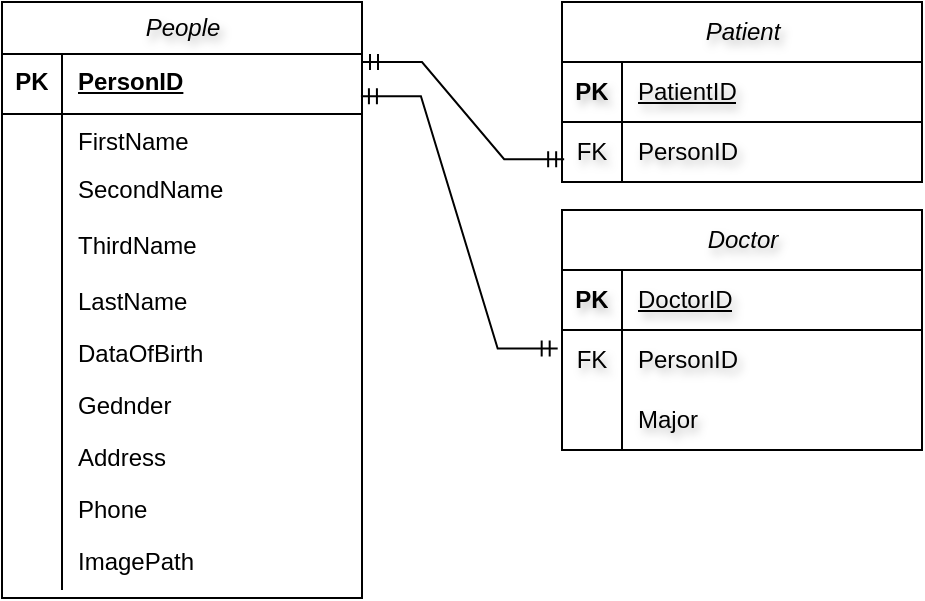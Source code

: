 <mxfile version="24.7.7">
  <diagram id="C5RBs43oDa-KdzZeNtuy" name="Page-1">
    <mxGraphModel dx="1635" dy="402" grid="1" gridSize="10" guides="1" tooltips="1" connect="1" arrows="1" fold="1" page="1" pageScale="1" pageWidth="827" pageHeight="1169" math="0" shadow="0">
      <root>
        <mxCell id="WIyWlLk6GJQsqaUBKTNV-0" />
        <mxCell id="WIyWlLk6GJQsqaUBKTNV-1" parent="WIyWlLk6GJQsqaUBKTNV-0" />
        <mxCell id="XiTT8Nwc9S5P_-pTesjp-43" value="" style="edgeStyle=entityRelationEdgeStyle;fontSize=12;html=1;endArrow=ERmandOne;startArrow=ERmandOne;rounded=0;fontFamily=Helvetica;fontColor=default;fontStyle=2;exitX=0.98;exitY=0.292;exitDx=0;exitDy=0;entryX=0.006;entryY=0.779;entryDx=0;entryDy=0;exitPerimeter=0;entryPerimeter=0;" parent="WIyWlLk6GJQsqaUBKTNV-1" edge="1">
          <mxGeometry width="100" height="100" relative="1" as="geometry">
            <mxPoint x="160.0" y="40.0" as="sourcePoint" />
            <mxPoint x="261.08" y="88.61" as="targetPoint" />
          </mxGeometry>
        </mxCell>
        <mxCell id="XiTT8Nwc9S5P_-pTesjp-49" value="&lt;span style=&quot;font-style: italic; font-weight: 400;&quot;&gt;People&lt;/span&gt;" style="shape=table;startSize=26;container=1;collapsible=1;childLayout=tableLayout;fixedRows=1;rowLines=0;fontStyle=1;align=center;resizeLast=1;html=1;rounded=0;shadow=0;strokeWidth=1;verticalAlign=middle;fontFamily=Helvetica;fontSize=12;textShadow=1;" parent="WIyWlLk6GJQsqaUBKTNV-1" vertex="1">
          <mxGeometry x="-20" y="10" width="180" height="298.0" as="geometry">
            <mxRectangle x="220" y="274" width="80" height="30" as="alternateBounds" />
          </mxGeometry>
        </mxCell>
        <mxCell id="XiTT8Nwc9S5P_-pTesjp-50" value="" style="shape=tableRow;horizontal=0;startSize=0;swimlaneHead=0;swimlaneBody=0;fillColor=none;collapsible=0;dropTarget=0;points=[[0,0.5],[1,0.5]];portConstraint=eastwest;top=0;left=0;right=0;bottom=1;rounded=0;shadow=0;strokeColor=default;strokeWidth=1;align=center;verticalAlign=top;fontFamily=Helvetica;fontSize=12;fontColor=default;fontStyle=2;" parent="XiTT8Nwc9S5P_-pTesjp-49" vertex="1">
          <mxGeometry y="26" width="180" height="30" as="geometry" />
        </mxCell>
        <mxCell id="XiTT8Nwc9S5P_-pTesjp-51" value="PK" style="shape=partialRectangle;connectable=0;fillColor=none;top=0;left=0;bottom=0;right=0;fontStyle=1;overflow=hidden;whiteSpace=wrap;html=1;rounded=0;shadow=0;strokeColor=default;strokeWidth=1;align=center;verticalAlign=top;fontFamily=Helvetica;fontSize=12;fontColor=default;" parent="XiTT8Nwc9S5P_-pTesjp-50" vertex="1">
          <mxGeometry width="30" height="30" as="geometry">
            <mxRectangle width="30" height="30" as="alternateBounds" />
          </mxGeometry>
        </mxCell>
        <mxCell id="XiTT8Nwc9S5P_-pTesjp-52" value="PersonID&lt;div style=&quot;padding: 0px; margin: 0px;&quot;&gt;&lt;br style=&quot;padding: 0px; margin: 0px; font-weight: 400; text-wrap: nowrap;&quot;&gt;&lt;/div&gt;" style="shape=partialRectangle;connectable=0;fillColor=none;top=0;left=0;bottom=0;right=0;align=left;spacingLeft=6;fontStyle=5;overflow=hidden;whiteSpace=wrap;html=1;rounded=0;shadow=0;strokeColor=default;strokeWidth=1;verticalAlign=top;fontFamily=Helvetica;fontSize=12;fontColor=default;" parent="XiTT8Nwc9S5P_-pTesjp-50" vertex="1">
          <mxGeometry x="30" width="150" height="30" as="geometry">
            <mxRectangle width="150" height="30" as="alternateBounds" />
          </mxGeometry>
        </mxCell>
        <mxCell id="XiTT8Nwc9S5P_-pTesjp-53" value="" style="shape=tableRow;horizontal=0;startSize=0;swimlaneHead=0;swimlaneBody=0;fillColor=none;collapsible=0;dropTarget=0;points=[[0,0.5],[1,0.5]];portConstraint=eastwest;top=0;left=0;right=0;bottom=0;rounded=0;shadow=0;strokeColor=default;strokeWidth=1;align=center;verticalAlign=top;fontFamily=Helvetica;fontSize=12;fontColor=default;fontStyle=2;" parent="XiTT8Nwc9S5P_-pTesjp-49" vertex="1">
          <mxGeometry y="56" width="180" height="24" as="geometry" />
        </mxCell>
        <mxCell id="XiTT8Nwc9S5P_-pTesjp-54" value="" style="shape=partialRectangle;connectable=0;fillColor=none;top=0;left=0;bottom=0;right=0;editable=1;overflow=hidden;whiteSpace=wrap;html=1;rounded=0;shadow=0;strokeColor=default;strokeWidth=1;align=center;verticalAlign=top;fontFamily=Helvetica;fontSize=12;fontColor=default;fontStyle=2;" parent="XiTT8Nwc9S5P_-pTesjp-53" vertex="1">
          <mxGeometry width="30" height="24" as="geometry">
            <mxRectangle width="30" height="24" as="alternateBounds" />
          </mxGeometry>
        </mxCell>
        <mxCell id="XiTT8Nwc9S5P_-pTesjp-55" value="&lt;span style=&quot;font-style: normal; text-wrap: nowrap;&quot;&gt;FirstName&lt;/span&gt;" style="shape=partialRectangle;connectable=0;fillColor=none;top=0;left=0;bottom=0;right=0;align=left;spacingLeft=6;overflow=hidden;whiteSpace=wrap;html=1;rounded=0;shadow=0;strokeColor=default;strokeWidth=1;verticalAlign=top;fontFamily=Helvetica;fontSize=12;fontColor=default;fontStyle=2;" parent="XiTT8Nwc9S5P_-pTesjp-53" vertex="1">
          <mxGeometry x="30" width="150" height="24" as="geometry">
            <mxRectangle width="150" height="24" as="alternateBounds" />
          </mxGeometry>
        </mxCell>
        <mxCell id="7MH-9bf76Wqgd5tAqwoI-42" style="shape=tableRow;horizontal=0;startSize=0;swimlaneHead=0;swimlaneBody=0;fillColor=none;collapsible=0;dropTarget=0;points=[[0,0.5],[1,0.5]];portConstraint=eastwest;top=0;left=0;right=0;bottom=0;rounded=0;shadow=0;strokeColor=default;strokeWidth=1;align=center;verticalAlign=top;fontFamily=Helvetica;fontSize=12;fontColor=default;fontStyle=2;" vertex="1" parent="XiTT8Nwc9S5P_-pTesjp-49">
          <mxGeometry y="80" width="180" height="26" as="geometry" />
        </mxCell>
        <mxCell id="7MH-9bf76Wqgd5tAqwoI-43" style="shape=partialRectangle;connectable=0;fillColor=none;top=0;left=0;bottom=0;right=0;editable=1;overflow=hidden;whiteSpace=wrap;html=1;rounded=0;shadow=0;strokeColor=default;strokeWidth=1;align=center;verticalAlign=top;fontFamily=Helvetica;fontSize=12;fontColor=default;fontStyle=2;" vertex="1" parent="7MH-9bf76Wqgd5tAqwoI-42">
          <mxGeometry width="30" height="26" as="geometry">
            <mxRectangle width="30" height="26" as="alternateBounds" />
          </mxGeometry>
        </mxCell>
        <mxCell id="7MH-9bf76Wqgd5tAqwoI-44" value="&lt;span style=&quot;font-style: normal; text-wrap: nowrap;&quot;&gt;SecondName&lt;/span&gt;" style="shape=partialRectangle;connectable=0;fillColor=none;top=0;left=0;bottom=0;right=0;align=left;spacingLeft=6;overflow=hidden;whiteSpace=wrap;html=1;rounded=0;shadow=0;strokeColor=default;strokeWidth=1;verticalAlign=top;fontFamily=Helvetica;fontSize=12;fontColor=default;fontStyle=2;" vertex="1" parent="7MH-9bf76Wqgd5tAqwoI-42">
          <mxGeometry x="30" width="150" height="26" as="geometry">
            <mxRectangle width="150" height="26" as="alternateBounds" />
          </mxGeometry>
        </mxCell>
        <mxCell id="7MH-9bf76Wqgd5tAqwoI-59" value="" style="shape=tableRow;horizontal=0;startSize=0;swimlaneHead=0;swimlaneBody=0;fillColor=none;collapsible=0;dropTarget=0;points=[[0,0.5],[1,0.5]];portConstraint=eastwest;top=0;left=0;right=0;bottom=0;" vertex="1" parent="XiTT8Nwc9S5P_-pTesjp-49">
          <mxGeometry y="106" width="180" height="30" as="geometry" />
        </mxCell>
        <mxCell id="7MH-9bf76Wqgd5tAqwoI-60" value="" style="shape=partialRectangle;connectable=0;fillColor=none;top=0;left=0;bottom=0;right=0;editable=1;overflow=hidden;" vertex="1" parent="7MH-9bf76Wqgd5tAqwoI-59">
          <mxGeometry width="30" height="30" as="geometry">
            <mxRectangle width="30" height="30" as="alternateBounds" />
          </mxGeometry>
        </mxCell>
        <mxCell id="7MH-9bf76Wqgd5tAqwoI-61" value="ThirdName" style="shape=partialRectangle;connectable=0;fillColor=none;top=0;left=0;bottom=0;right=0;align=left;spacingLeft=6;overflow=hidden;" vertex="1" parent="7MH-9bf76Wqgd5tAqwoI-59">
          <mxGeometry x="30" width="150" height="30" as="geometry">
            <mxRectangle width="150" height="30" as="alternateBounds" />
          </mxGeometry>
        </mxCell>
        <mxCell id="7MH-9bf76Wqgd5tAqwoI-45" style="shape=tableRow;horizontal=0;startSize=0;swimlaneHead=0;swimlaneBody=0;fillColor=none;collapsible=0;dropTarget=0;points=[[0,0.5],[1,0.5]];portConstraint=eastwest;top=0;left=0;right=0;bottom=0;rounded=0;shadow=0;strokeColor=default;strokeWidth=1;align=center;verticalAlign=top;fontFamily=Helvetica;fontSize=12;fontColor=default;fontStyle=2;" vertex="1" parent="XiTT8Nwc9S5P_-pTesjp-49">
          <mxGeometry y="136" width="180" height="26" as="geometry" />
        </mxCell>
        <mxCell id="7MH-9bf76Wqgd5tAqwoI-46" style="shape=partialRectangle;connectable=0;fillColor=none;top=0;left=0;bottom=0;right=0;editable=1;overflow=hidden;whiteSpace=wrap;html=1;rounded=0;shadow=0;strokeColor=default;strokeWidth=1;align=center;verticalAlign=top;fontFamily=Helvetica;fontSize=12;fontColor=default;fontStyle=2;" vertex="1" parent="7MH-9bf76Wqgd5tAqwoI-45">
          <mxGeometry width="30" height="26" as="geometry">
            <mxRectangle width="30" height="26" as="alternateBounds" />
          </mxGeometry>
        </mxCell>
        <mxCell id="7MH-9bf76Wqgd5tAqwoI-47" value="LastName" style="shape=partialRectangle;connectable=0;fillColor=none;top=0;left=0;bottom=0;right=0;align=left;spacingLeft=6;overflow=hidden;whiteSpace=wrap;html=1;rounded=0;shadow=0;strokeColor=default;strokeWidth=1;verticalAlign=top;fontFamily=Helvetica;fontSize=12;fontColor=default;fontStyle=0;" vertex="1" parent="7MH-9bf76Wqgd5tAqwoI-45">
          <mxGeometry x="30" width="150" height="26" as="geometry">
            <mxRectangle width="150" height="26" as="alternateBounds" />
          </mxGeometry>
        </mxCell>
        <mxCell id="7MH-9bf76Wqgd5tAqwoI-48" style="shape=tableRow;horizontal=0;startSize=0;swimlaneHead=0;swimlaneBody=0;fillColor=none;collapsible=0;dropTarget=0;points=[[0,0.5],[1,0.5]];portConstraint=eastwest;top=0;left=0;right=0;bottom=0;rounded=0;shadow=0;strokeColor=default;strokeWidth=1;align=center;verticalAlign=top;fontFamily=Helvetica;fontSize=12;fontColor=default;fontStyle=2;" vertex="1" parent="XiTT8Nwc9S5P_-pTesjp-49">
          <mxGeometry y="162" width="180" height="26" as="geometry" />
        </mxCell>
        <mxCell id="7MH-9bf76Wqgd5tAqwoI-49" style="shape=partialRectangle;connectable=0;fillColor=none;top=0;left=0;bottom=0;right=0;editable=1;overflow=hidden;whiteSpace=wrap;html=1;rounded=0;shadow=0;strokeColor=default;strokeWidth=1;align=center;verticalAlign=top;fontFamily=Helvetica;fontSize=12;fontColor=default;fontStyle=2;" vertex="1" parent="7MH-9bf76Wqgd5tAqwoI-48">
          <mxGeometry width="30" height="26" as="geometry">
            <mxRectangle width="30" height="26" as="alternateBounds" />
          </mxGeometry>
        </mxCell>
        <mxCell id="7MH-9bf76Wqgd5tAqwoI-50" value="DataOfBirth" style="shape=partialRectangle;connectable=0;fillColor=none;top=0;left=0;bottom=0;right=0;align=left;spacingLeft=6;overflow=hidden;whiteSpace=wrap;html=1;rounded=0;shadow=0;strokeColor=default;strokeWidth=1;verticalAlign=top;fontFamily=Helvetica;fontSize=12;fontColor=default;fontStyle=0;" vertex="1" parent="7MH-9bf76Wqgd5tAqwoI-48">
          <mxGeometry x="30" width="150" height="26" as="geometry">
            <mxRectangle width="150" height="26" as="alternateBounds" />
          </mxGeometry>
        </mxCell>
        <mxCell id="7MH-9bf76Wqgd5tAqwoI-51" style="shape=tableRow;horizontal=0;startSize=0;swimlaneHead=0;swimlaneBody=0;fillColor=none;collapsible=0;dropTarget=0;points=[[0,0.5],[1,0.5]];portConstraint=eastwest;top=0;left=0;right=0;bottom=0;rounded=0;shadow=0;strokeColor=default;strokeWidth=1;align=center;verticalAlign=top;fontFamily=Helvetica;fontSize=12;fontColor=default;fontStyle=2;" vertex="1" parent="XiTT8Nwc9S5P_-pTesjp-49">
          <mxGeometry y="188" width="180" height="26" as="geometry" />
        </mxCell>
        <mxCell id="7MH-9bf76Wqgd5tAqwoI-52" style="shape=partialRectangle;connectable=0;fillColor=none;top=0;left=0;bottom=0;right=0;editable=1;overflow=hidden;whiteSpace=wrap;html=1;rounded=0;shadow=0;strokeColor=default;strokeWidth=1;align=center;verticalAlign=top;fontFamily=Helvetica;fontSize=12;fontColor=default;fontStyle=2;" vertex="1" parent="7MH-9bf76Wqgd5tAqwoI-51">
          <mxGeometry width="30" height="26" as="geometry">
            <mxRectangle width="30" height="26" as="alternateBounds" />
          </mxGeometry>
        </mxCell>
        <mxCell id="7MH-9bf76Wqgd5tAqwoI-53" value="Gednder" style="shape=partialRectangle;connectable=0;fillColor=none;top=0;left=0;bottom=0;right=0;align=left;spacingLeft=6;overflow=hidden;whiteSpace=wrap;html=1;rounded=0;shadow=0;strokeColor=default;strokeWidth=1;verticalAlign=top;fontFamily=Helvetica;fontSize=12;fontColor=default;fontStyle=0;" vertex="1" parent="7MH-9bf76Wqgd5tAqwoI-51">
          <mxGeometry x="30" width="150" height="26" as="geometry">
            <mxRectangle width="150" height="26" as="alternateBounds" />
          </mxGeometry>
        </mxCell>
        <mxCell id="XiTT8Nwc9S5P_-pTesjp-56" value="" style="shape=tableRow;horizontal=0;startSize=0;swimlaneHead=0;swimlaneBody=0;fillColor=none;collapsible=0;dropTarget=0;points=[[0,0.5],[1,0.5]];portConstraint=eastwest;top=0;left=0;right=0;bottom=0;rounded=0;shadow=0;strokeColor=default;strokeWidth=1;align=center;verticalAlign=top;fontFamily=Helvetica;fontSize=12;fontColor=default;fontStyle=2;" parent="XiTT8Nwc9S5P_-pTesjp-49" vertex="1">
          <mxGeometry y="214" width="180" height="26" as="geometry" />
        </mxCell>
        <mxCell id="XiTT8Nwc9S5P_-pTesjp-57" value="" style="shape=partialRectangle;connectable=0;fillColor=none;top=0;left=0;bottom=0;right=0;editable=1;overflow=hidden;whiteSpace=wrap;html=1;rounded=0;shadow=0;strokeColor=default;strokeWidth=1;align=center;verticalAlign=top;fontFamily=Helvetica;fontSize=12;fontColor=default;fontStyle=2;" parent="XiTT8Nwc9S5P_-pTesjp-56" vertex="1">
          <mxGeometry width="30" height="26" as="geometry">
            <mxRectangle width="30" height="26" as="alternateBounds" />
          </mxGeometry>
        </mxCell>
        <mxCell id="XiTT8Nwc9S5P_-pTesjp-58" value="Address" style="shape=partialRectangle;connectable=0;fillColor=none;top=0;left=0;bottom=0;right=0;align=left;spacingLeft=6;overflow=hidden;whiteSpace=wrap;html=1;rounded=0;shadow=0;strokeColor=default;strokeWidth=1;verticalAlign=top;fontFamily=Helvetica;fontSize=12;fontColor=default;fontStyle=0;" parent="XiTT8Nwc9S5P_-pTesjp-56" vertex="1">
          <mxGeometry x="30" width="150" height="26" as="geometry">
            <mxRectangle width="150" height="26" as="alternateBounds" />
          </mxGeometry>
        </mxCell>
        <mxCell id="7MH-9bf76Wqgd5tAqwoI-54" style="shape=tableRow;horizontal=0;startSize=0;swimlaneHead=0;swimlaneBody=0;fillColor=none;collapsible=0;dropTarget=0;points=[[0,0.5],[1,0.5]];portConstraint=eastwest;top=0;left=0;right=0;bottom=0;rounded=0;shadow=0;strokeColor=default;strokeWidth=1;align=center;verticalAlign=top;fontFamily=Helvetica;fontSize=12;fontColor=default;fontStyle=2;" vertex="1" parent="XiTT8Nwc9S5P_-pTesjp-49">
          <mxGeometry y="240" width="180" height="26" as="geometry" />
        </mxCell>
        <mxCell id="7MH-9bf76Wqgd5tAqwoI-55" style="shape=partialRectangle;connectable=0;fillColor=none;top=0;left=0;bottom=0;right=0;editable=1;overflow=hidden;whiteSpace=wrap;html=1;rounded=0;shadow=0;strokeColor=default;strokeWidth=1;align=center;verticalAlign=top;fontFamily=Helvetica;fontSize=12;fontColor=default;fontStyle=2;" vertex="1" parent="7MH-9bf76Wqgd5tAqwoI-54">
          <mxGeometry width="30" height="26" as="geometry">
            <mxRectangle width="30" height="26" as="alternateBounds" />
          </mxGeometry>
        </mxCell>
        <mxCell id="7MH-9bf76Wqgd5tAqwoI-56" value="Phone" style="shape=partialRectangle;connectable=0;fillColor=none;top=0;left=0;bottom=0;right=0;align=left;spacingLeft=6;overflow=hidden;whiteSpace=wrap;html=1;rounded=0;shadow=0;strokeColor=default;strokeWidth=1;verticalAlign=top;fontFamily=Helvetica;fontSize=12;fontColor=default;fontStyle=0;" vertex="1" parent="7MH-9bf76Wqgd5tAqwoI-54">
          <mxGeometry x="30" width="150" height="26" as="geometry">
            <mxRectangle width="150" height="26" as="alternateBounds" />
          </mxGeometry>
        </mxCell>
        <mxCell id="XiTT8Nwc9S5P_-pTesjp-59" value="" style="shape=tableRow;horizontal=0;startSize=0;swimlaneHead=0;swimlaneBody=0;fillColor=none;collapsible=0;dropTarget=0;points=[[0,0.5],[1,0.5]];portConstraint=eastwest;top=0;left=0;right=0;bottom=0;rounded=0;shadow=0;strokeColor=default;strokeWidth=1;align=center;verticalAlign=top;fontFamily=Helvetica;fontSize=12;fontColor=default;fontStyle=2;" parent="XiTT8Nwc9S5P_-pTesjp-49" vertex="1">
          <mxGeometry y="266" width="180" height="28" as="geometry" />
        </mxCell>
        <mxCell id="XiTT8Nwc9S5P_-pTesjp-60" value="" style="shape=partialRectangle;connectable=0;fillColor=none;top=0;left=0;bottom=0;right=0;editable=1;overflow=hidden;whiteSpace=wrap;html=1;rounded=0;shadow=0;strokeColor=default;strokeWidth=1;align=center;verticalAlign=top;fontFamily=Helvetica;fontSize=12;fontColor=default;fontStyle=2;" parent="XiTT8Nwc9S5P_-pTesjp-59" vertex="1">
          <mxGeometry width="30" height="28" as="geometry">
            <mxRectangle width="30" height="28" as="alternateBounds" />
          </mxGeometry>
        </mxCell>
        <mxCell id="XiTT8Nwc9S5P_-pTesjp-61" value="ImagePath&lt;div&gt;&lt;br&gt;&lt;/div&gt;" style="shape=partialRectangle;connectable=0;fillColor=none;top=0;left=0;bottom=0;right=0;align=left;spacingLeft=6;overflow=hidden;whiteSpace=wrap;html=1;rounded=0;shadow=0;strokeColor=default;strokeWidth=1;verticalAlign=top;fontFamily=Helvetica;fontSize=12;fontColor=default;fontStyle=0;" parent="XiTT8Nwc9S5P_-pTesjp-59" vertex="1">
          <mxGeometry x="30" width="150" height="28" as="geometry">
            <mxRectangle width="150" height="28" as="alternateBounds" />
          </mxGeometry>
        </mxCell>
        <mxCell id="7MH-9bf76Wqgd5tAqwoI-62" value="&lt;span style=&quot;font-style: italic; font-weight: 400;&quot;&gt;Patient&lt;/span&gt;" style="shape=table;startSize=30;container=1;collapsible=1;childLayout=tableLayout;fixedRows=1;rowLines=0;fontStyle=1;align=center;resizeLast=1;html=1;textShadow=1;" vertex="1" parent="WIyWlLk6GJQsqaUBKTNV-1">
          <mxGeometry x="260" y="10" width="180" height="90" as="geometry" />
        </mxCell>
        <mxCell id="7MH-9bf76Wqgd5tAqwoI-63" value="" style="shape=tableRow;horizontal=0;startSize=0;swimlaneHead=0;swimlaneBody=0;fillColor=none;collapsible=0;dropTarget=0;points=[[0,0.5],[1,0.5]];portConstraint=eastwest;top=0;left=0;right=0;bottom=1;textShadow=1;" vertex="1" parent="7MH-9bf76Wqgd5tAqwoI-62">
          <mxGeometry y="30" width="180" height="30" as="geometry" />
        </mxCell>
        <mxCell id="7MH-9bf76Wqgd5tAqwoI-64" value="PK" style="shape=partialRectangle;connectable=0;fillColor=none;top=0;left=0;bottom=0;right=0;fontStyle=1;overflow=hidden;whiteSpace=wrap;html=1;textShadow=1;" vertex="1" parent="7MH-9bf76Wqgd5tAqwoI-63">
          <mxGeometry width="30" height="30" as="geometry">
            <mxRectangle width="30" height="30" as="alternateBounds" />
          </mxGeometry>
        </mxCell>
        <mxCell id="7MH-9bf76Wqgd5tAqwoI-65" value="&lt;span style=&quot;font-weight: 400; text-align: center; text-wrap: nowrap;&quot;&gt;PatientID&lt;/span&gt;" style="shape=partialRectangle;connectable=0;fillColor=none;top=0;left=0;bottom=0;right=0;align=left;spacingLeft=6;fontStyle=5;overflow=hidden;whiteSpace=wrap;html=1;textShadow=1;" vertex="1" parent="7MH-9bf76Wqgd5tAqwoI-63">
          <mxGeometry x="30" width="150" height="30" as="geometry">
            <mxRectangle width="150" height="30" as="alternateBounds" />
          </mxGeometry>
        </mxCell>
        <mxCell id="7MH-9bf76Wqgd5tAqwoI-66" value="" style="shape=tableRow;horizontal=0;startSize=0;swimlaneHead=0;swimlaneBody=0;fillColor=none;collapsible=0;dropTarget=0;points=[[0,0.5],[1,0.5]];portConstraint=eastwest;top=0;left=0;right=0;bottom=0;textShadow=1;fontStyle=0" vertex="1" parent="7MH-9bf76Wqgd5tAqwoI-62">
          <mxGeometry y="60" width="180" height="30" as="geometry" />
        </mxCell>
        <mxCell id="7MH-9bf76Wqgd5tAqwoI-67" value="FK" style="shape=partialRectangle;connectable=0;fillColor=none;top=0;left=0;bottom=0;right=0;editable=1;overflow=hidden;whiteSpace=wrap;html=1;textShadow=1;" vertex="1" parent="7MH-9bf76Wqgd5tAqwoI-66">
          <mxGeometry width="30" height="30" as="geometry">
            <mxRectangle width="30" height="30" as="alternateBounds" />
          </mxGeometry>
        </mxCell>
        <mxCell id="7MH-9bf76Wqgd5tAqwoI-68" value="&lt;span style=&quot;text-align: center; text-wrap: nowrap;&quot;&gt;PersonID&lt;/span&gt;" style="shape=partialRectangle;connectable=0;fillColor=none;top=0;left=0;bottom=0;right=0;align=left;spacingLeft=6;overflow=hidden;whiteSpace=wrap;html=1;textShadow=1;" vertex="1" parent="7MH-9bf76Wqgd5tAqwoI-66">
          <mxGeometry x="30" width="150" height="30" as="geometry">
            <mxRectangle width="150" height="30" as="alternateBounds" />
          </mxGeometry>
        </mxCell>
        <mxCell id="7MH-9bf76Wqgd5tAqwoI-75" value="&lt;span style=&quot;font-style: italic; font-weight: 400;&quot;&gt;Doctor&lt;/span&gt;" style="shape=table;startSize=30;container=1;collapsible=1;childLayout=tableLayout;fixedRows=1;rowLines=0;fontStyle=1;align=center;resizeLast=1;html=1;textShadow=1;" vertex="1" parent="WIyWlLk6GJQsqaUBKTNV-1">
          <mxGeometry x="260" y="114" width="180" height="120" as="geometry" />
        </mxCell>
        <mxCell id="7MH-9bf76Wqgd5tAqwoI-76" value="" style="shape=tableRow;horizontal=0;startSize=0;swimlaneHead=0;swimlaneBody=0;fillColor=none;collapsible=0;dropTarget=0;points=[[0,0.5],[1,0.5]];portConstraint=eastwest;top=0;left=0;right=0;bottom=1;textShadow=1;" vertex="1" parent="7MH-9bf76Wqgd5tAqwoI-75">
          <mxGeometry y="30" width="180" height="30" as="geometry" />
        </mxCell>
        <mxCell id="7MH-9bf76Wqgd5tAqwoI-77" value="PK" style="shape=partialRectangle;connectable=0;fillColor=none;top=0;left=0;bottom=0;right=0;fontStyle=1;overflow=hidden;whiteSpace=wrap;html=1;textShadow=1;" vertex="1" parent="7MH-9bf76Wqgd5tAqwoI-76">
          <mxGeometry width="30" height="30" as="geometry">
            <mxRectangle width="30" height="30" as="alternateBounds" />
          </mxGeometry>
        </mxCell>
        <mxCell id="7MH-9bf76Wqgd5tAqwoI-78" value="&lt;span style=&quot;font-weight: 400; text-align: center; text-wrap: nowrap;&quot;&gt;DoctorID&lt;/span&gt;" style="shape=partialRectangle;connectable=0;fillColor=none;top=0;left=0;bottom=0;right=0;align=left;spacingLeft=6;fontStyle=5;overflow=hidden;whiteSpace=wrap;html=1;textShadow=1;" vertex="1" parent="7MH-9bf76Wqgd5tAqwoI-76">
          <mxGeometry x="30" width="150" height="30" as="geometry">
            <mxRectangle width="150" height="30" as="alternateBounds" />
          </mxGeometry>
        </mxCell>
        <mxCell id="7MH-9bf76Wqgd5tAqwoI-79" value="" style="shape=tableRow;horizontal=0;startSize=0;swimlaneHead=0;swimlaneBody=0;fillColor=none;collapsible=0;dropTarget=0;points=[[0,0.5],[1,0.5]];portConstraint=eastwest;top=0;left=0;right=0;bottom=0;textShadow=1;fontStyle=0" vertex="1" parent="7MH-9bf76Wqgd5tAqwoI-75">
          <mxGeometry y="60" width="180" height="30" as="geometry" />
        </mxCell>
        <mxCell id="7MH-9bf76Wqgd5tAqwoI-80" value="FK" style="shape=partialRectangle;connectable=0;fillColor=none;top=0;left=0;bottom=0;right=0;editable=1;overflow=hidden;whiteSpace=wrap;html=1;textShadow=1;" vertex="1" parent="7MH-9bf76Wqgd5tAqwoI-79">
          <mxGeometry width="30" height="30" as="geometry">
            <mxRectangle width="30" height="30" as="alternateBounds" />
          </mxGeometry>
        </mxCell>
        <mxCell id="7MH-9bf76Wqgd5tAqwoI-81" value="&lt;span style=&quot;text-align: center; text-wrap: nowrap;&quot;&gt;PersonID&lt;/span&gt;" style="shape=partialRectangle;connectable=0;fillColor=none;top=0;left=0;bottom=0;right=0;align=left;spacingLeft=6;overflow=hidden;whiteSpace=wrap;html=1;textShadow=1;" vertex="1" parent="7MH-9bf76Wqgd5tAqwoI-79">
          <mxGeometry x="30" width="150" height="30" as="geometry">
            <mxRectangle width="150" height="30" as="alternateBounds" />
          </mxGeometry>
        </mxCell>
        <mxCell id="7MH-9bf76Wqgd5tAqwoI-84" style="shape=tableRow;horizontal=0;startSize=0;swimlaneHead=0;swimlaneBody=0;fillColor=none;collapsible=0;dropTarget=0;points=[[0,0.5],[1,0.5]];portConstraint=eastwest;top=0;left=0;right=0;bottom=0;textShadow=1;fontStyle=0" vertex="1" parent="7MH-9bf76Wqgd5tAqwoI-75">
          <mxGeometry y="90" width="180" height="30" as="geometry" />
        </mxCell>
        <mxCell id="7MH-9bf76Wqgd5tAqwoI-85" style="shape=partialRectangle;connectable=0;fillColor=none;top=0;left=0;bottom=0;right=0;editable=1;overflow=hidden;whiteSpace=wrap;html=1;textShadow=1;" vertex="1" parent="7MH-9bf76Wqgd5tAqwoI-84">
          <mxGeometry width="30" height="30" as="geometry">
            <mxRectangle width="30" height="30" as="alternateBounds" />
          </mxGeometry>
        </mxCell>
        <mxCell id="7MH-9bf76Wqgd5tAqwoI-86" value="Major" style="shape=partialRectangle;connectable=0;fillColor=none;top=0;left=0;bottom=0;right=0;align=left;spacingLeft=6;overflow=hidden;whiteSpace=wrap;html=1;textShadow=1;" vertex="1" parent="7MH-9bf76Wqgd5tAqwoI-84">
          <mxGeometry x="30" width="150" height="30" as="geometry">
            <mxRectangle width="150" height="30" as="alternateBounds" />
          </mxGeometry>
        </mxCell>
        <mxCell id="7MH-9bf76Wqgd5tAqwoI-82" value="" style="edgeStyle=entityRelationEdgeStyle;fontSize=12;html=1;endArrow=ERmandOne;startArrow=ERmandOne;rounded=0;fontFamily=Helvetica;fontColor=default;fontStyle=2;exitX=0.997;exitY=0.703;exitDx=0;exitDy=0;entryX=-0.012;entryY=0.308;entryDx=0;entryDy=0;exitPerimeter=0;entryPerimeter=0;" edge="1" parent="WIyWlLk6GJQsqaUBKTNV-1" source="XiTT8Nwc9S5P_-pTesjp-50" target="7MH-9bf76Wqgd5tAqwoI-79">
          <mxGeometry width="100" height="100" relative="1" as="geometry">
            <mxPoint x="170" y="100" as="sourcePoint" />
            <mxPoint x="270" y="132" as="targetPoint" />
          </mxGeometry>
        </mxCell>
      </root>
    </mxGraphModel>
  </diagram>
</mxfile>
